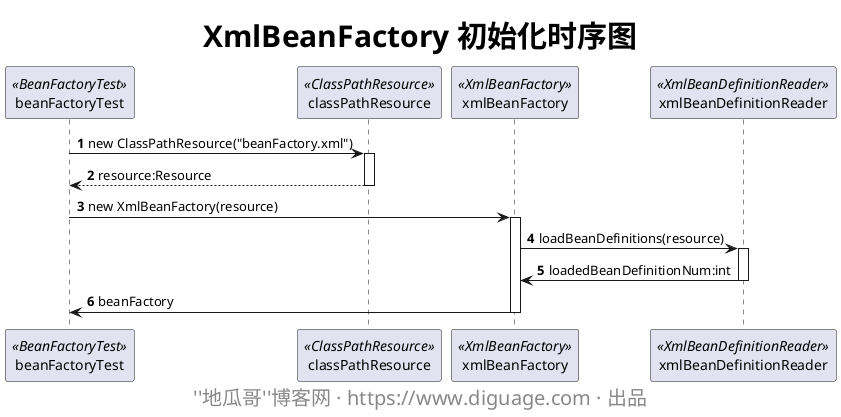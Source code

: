 @startuml

skinparam titleFontSize 30
title **XmlBeanFactory 初始化时序图**

autonumber

participant beanFactoryTest <<BeanFactoryTest>>
participant classPathResource <<ClassPathResource>>
participant xmlBeanFactory <<XmlBeanFactory>>
participant xmlBeanDefinitionReader <<XmlBeanDefinitionReader>>

beanFactoryTest -> classPathResource : new ClassPathResource("beanFactory.xml")
activate classPathResource
beanFactoryTest <-- classPathResource : resource:Resource
deactivate classPathResource

beanFactoryTest -> xmlBeanFactory : new XmlBeanFactory(resource)
activate xmlBeanFactory
    xmlBeanFactory -> xmlBeanDefinitionReader : loadBeanDefinitions(resource)
    activate xmlBeanDefinitionReader
    xmlBeanFactory <- xmlBeanDefinitionReader : loadedBeanDefinitionNum:int
    deactivate xmlBeanDefinitionReader
beanFactoryTest <- xmlBeanFactory : beanFactory
deactivate xmlBeanFactory


skinparam footerFontSize 20
footer ''地瓜哥''博客网 · https://www.diguage.com · 出品

@enduml